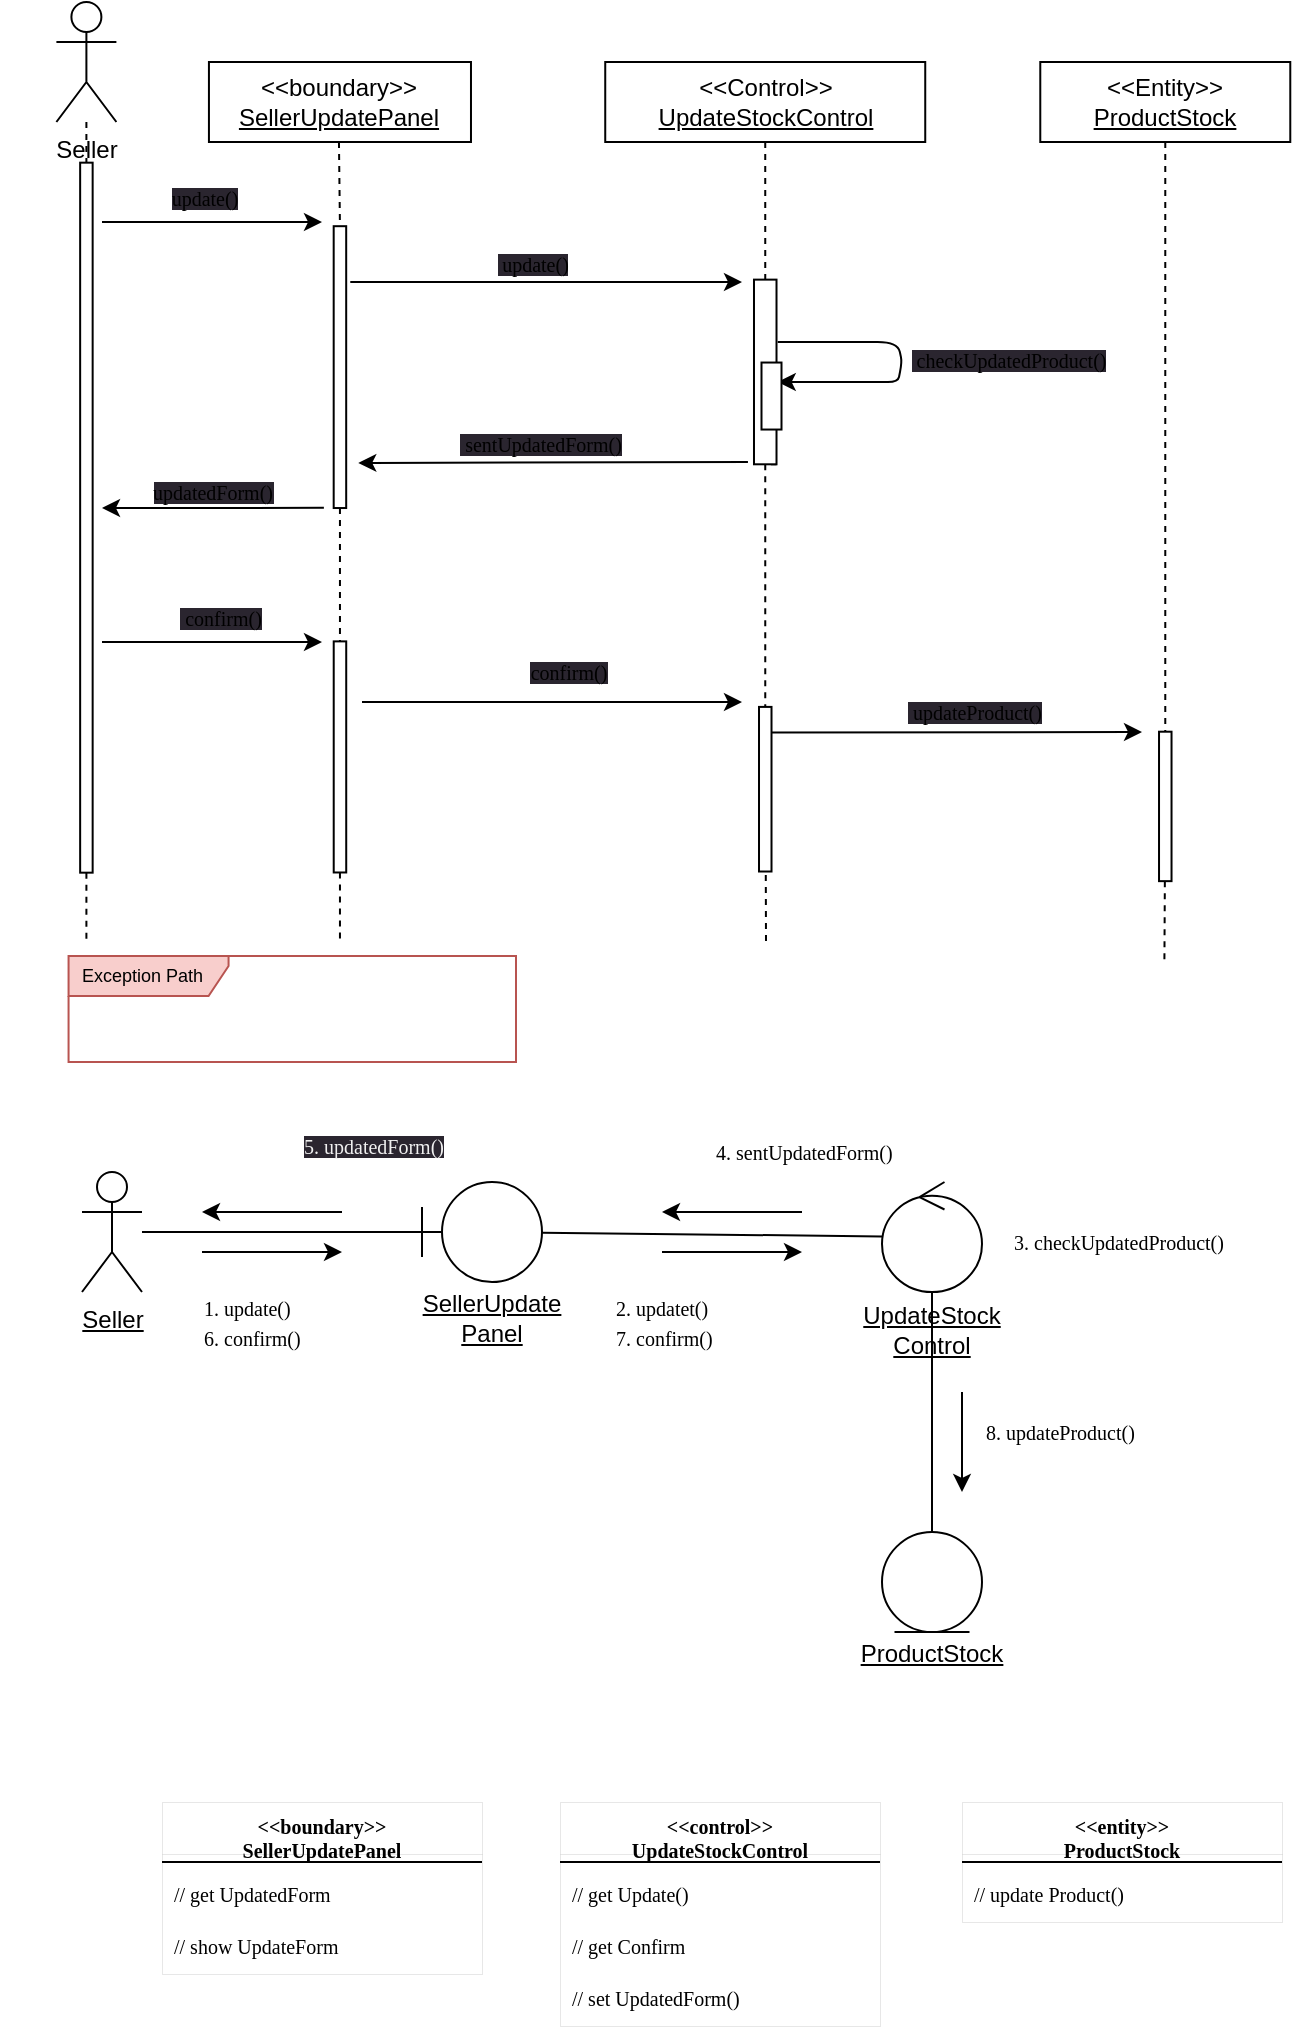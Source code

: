 <mxfile>
    <diagram id="cL9ai_w-RHlp5UJVBhCa" name="Page-1">
        <mxGraphModel dx="1130" dy="899" grid="1" gridSize="10" guides="1" tooltips="1" connect="1" arrows="1" fold="1" page="1" pageScale="1" pageWidth="850" pageHeight="1100" math="0" shadow="0">
            <root>
                <mxCell id="0"/>
                <mxCell id="1" parent="0"/>
                <object label="Seller" Seller="" id="5">
                    <mxCell style="shape=umlActor;verticalLabelPosition=bottom;verticalAlign=top;html=1;outlineConnect=0;" parent="1" vertex="1">
                        <mxGeometry x="67.2" y="20" width="30" height="60" as="geometry"/>
                    </mxCell>
                </object>
                <mxCell id="9" value="&amp;lt;&amp;lt;Control&amp;gt;&amp;gt;&lt;u&gt;&lt;br&gt;UpdateStockControl&lt;/u&gt;" style="rounded=0;whiteSpace=wrap;html=1;" parent="1" vertex="1">
                    <mxGeometry x="341.62" y="50" width="160" height="40" as="geometry"/>
                </mxCell>
                <mxCell id="261" style="edgeStyle=none;html=1;dashed=1;endArrow=none;endFill=0;startArrow=none;" parent="1" source="58" edge="1">
                    <mxGeometry relative="1" as="geometry">
                        <mxPoint x="621.2" y="500" as="targetPoint"/>
                    </mxGeometry>
                </mxCell>
                <mxCell id="10" value="&amp;lt;&amp;lt;Entity&amp;gt;&amp;gt;&lt;br&gt;&lt;u&gt;ProductStock&lt;/u&gt;" style="rounded=0;whiteSpace=wrap;html=1;" parent="1" vertex="1">
                    <mxGeometry x="559.14" y="50" width="125" height="40" as="geometry"/>
                </mxCell>
                <mxCell id="28" value="" style="endArrow=classic;html=1;strokeWidth=1;jumpSize=6;" parent="1" edge="1">
                    <mxGeometry width="50" height="50" relative="1" as="geometry">
                        <mxPoint x="214.14" y="160" as="sourcePoint"/>
                        <mxPoint x="410" y="160" as="targetPoint"/>
                    </mxGeometry>
                </mxCell>
                <mxCell id="35" value="&lt;span style=&quot;font-family: Tahoma; font-size: 10px; text-align: left; background-color: rgb(42, 37, 47);&quot;&gt;&amp;nbsp;update()&lt;/span&gt;" style="edgeLabel;html=1;align=center;verticalAlign=middle;resizable=0;points=[];" parent="28" vertex="1" connectable="0">
                    <mxGeometry x="0.085" y="-3" relative="1" as="geometry">
                        <mxPoint x="-16" y="-12" as="offset"/>
                    </mxGeometry>
                </mxCell>
                <mxCell id="115" style="edgeStyle=none;jumpSize=6;html=1;exitX=0;exitY=0.5;exitDx=0;exitDy=0;dashed=1;strokeWidth=1;endArrow=none;endFill=0;startArrow=none;" parent="1" source="128" edge="1">
                    <mxGeometry relative="1" as="geometry">
                        <mxPoint x="422" y="490" as="targetPoint"/>
                    </mxGeometry>
                </mxCell>
                <mxCell id="52" value="" style="endArrow=classic;html=1;strokeWidth=1;jumpSize=6;" parent="1" edge="1">
                    <mxGeometry width="50" height="50" relative="1" as="geometry">
                        <mxPoint x="220" y="370" as="sourcePoint"/>
                        <mxPoint x="410" y="370" as="targetPoint"/>
                    </mxGeometry>
                </mxCell>
                <mxCell id="53" value="&lt;span style=&quot;font-family: Tahoma; font-size: 10px; text-align: left; background-color: rgb(42, 37, 47);&quot;&gt;confirm()&lt;/span&gt;" style="edgeLabel;html=1;align=center;verticalAlign=middle;resizable=0;points=[];" parent="52" vertex="1" connectable="0">
                    <mxGeometry x="0.085" y="-3" relative="1" as="geometry">
                        <mxPoint y="-18" as="offset"/>
                    </mxGeometry>
                </mxCell>
                <mxCell id="54" value="" style="endArrow=classic;html=1;strokeWidth=1;jumpSize=6;" parent="1" edge="1">
                    <mxGeometry width="50" height="50" relative="1" as="geometry">
                        <mxPoint x="425" y="385.23" as="sourcePoint"/>
                        <mxPoint x="610" y="385" as="targetPoint"/>
                    </mxGeometry>
                </mxCell>
                <mxCell id="55" value="&lt;span style=&quot;font-family: Tahoma; font-size: 10px; text-align: left; background-color: rgb(42, 37, 47);&quot;&gt;&amp;nbsp;updateProduct()&lt;/span&gt;" style="edgeLabel;html=1;align=center;verticalAlign=middle;resizable=0;points=[];" parent="54" vertex="1" connectable="0">
                    <mxGeometry x="0.085" y="-3" relative="1" as="geometry">
                        <mxPoint y="-13" as="offset"/>
                    </mxGeometry>
                </mxCell>
                <mxCell id="257" style="edgeStyle=none;html=1;dashed=1;endArrow=none;endFill=0;startArrow=none;" parent="1" source="126" edge="1">
                    <mxGeometry relative="1" as="geometry">
                        <mxPoint x="208.98" y="490" as="targetPoint"/>
                    </mxGeometry>
                </mxCell>
                <mxCell id="79" value="&amp;lt;&amp;lt;boundary&amp;gt;&amp;gt;&lt;br&gt;&lt;u&gt;SellerUpdatePanel&lt;/u&gt;" style="shape=umlLifeline;perimeter=lifelinePerimeter;whiteSpace=wrap;html=1;container=1;collapsible=0;recursiveResize=0;outlineConnect=0;" parent="1" vertex="1">
                    <mxGeometry x="143.47" y="50" width="131.02" height="40" as="geometry"/>
                </mxCell>
                <mxCell id="98" value="" style="edgeStyle=none;jumpSize=6;html=1;dashed=1;strokeWidth=1;endArrow=none;endFill=0;" parent="1" source="5" target="95" edge="1">
                    <mxGeometry relative="1" as="geometry">
                        <mxPoint x="82.2" y="660" as="targetPoint"/>
                        <mxPoint x="82.2" y="120" as="sourcePoint"/>
                    </mxGeometry>
                </mxCell>
                <mxCell id="279" style="edgeStyle=none;html=1;dashed=1;endArrow=none;endFill=0;" parent="1" source="95" edge="1">
                    <mxGeometry relative="1" as="geometry">
                        <mxPoint x="82.2" y="490" as="targetPoint"/>
                    </mxGeometry>
                </mxCell>
                <mxCell id="95" value="" style="rounded=0;whiteSpace=wrap;html=1;rotation=-90;" parent="1" vertex="1">
                    <mxGeometry x="-95.3" y="274.71" width="355" height="6.25" as="geometry"/>
                </mxCell>
                <mxCell id="99" value="&lt;font color=&quot;#000000&quot; style=&quot;font-size: 9px;&quot;&gt;Exception Path&lt;/font&gt;" style="shape=umlFrame;whiteSpace=wrap;html=1;width=80;height=20;boundedLbl=1;verticalAlign=middle;align=left;spacingLeft=5;strokeWidth=1;fontSize=9;fillColor=#f8cecc;strokeColor=#b85450;" parent="1" vertex="1">
                    <mxGeometry x="73.28" y="497" width="223.72" height="53" as="geometry"/>
                </mxCell>
                <mxCell id="106" value="" style="endArrow=classic;html=1;strokeWidth=1;jumpSize=6;" parent="1" edge="1">
                    <mxGeometry width="50" height="50" relative="1" as="geometry">
                        <mxPoint x="90" y="339.99" as="sourcePoint"/>
                        <mxPoint x="200" y="340" as="targetPoint"/>
                        <Array as="points"/>
                    </mxGeometry>
                </mxCell>
                <mxCell id="107" value="&lt;span style=&quot;font-family: Tahoma; font-size: 10px; text-align: left; background-color: rgb(42, 37, 47);&quot;&gt;&amp;nbsp;confirm()&lt;/span&gt;" style="edgeLabel;html=1;align=center;verticalAlign=middle;resizable=0;points=[];" parent="106" vertex="1" connectable="0">
                    <mxGeometry x="0.085" y="-3" relative="1" as="geometry">
                        <mxPoint x="-1" y="-15" as="offset"/>
                    </mxGeometry>
                </mxCell>
                <mxCell id="119" value="" style="endArrow=classic;html=1;strokeWidth=1;jumpSize=6;" parent="1" edge="1">
                    <mxGeometry width="50" height="50" relative="1" as="geometry">
                        <mxPoint x="90" y="130" as="sourcePoint"/>
                        <mxPoint x="200" y="130" as="targetPoint"/>
                    </mxGeometry>
                </mxCell>
                <mxCell id="120" value="&lt;span style=&quot;font-family: Tahoma; font-size: 10px; text-align: left; background-color: rgb(42, 37, 47);&quot;&gt;update()&lt;/span&gt;" style="edgeLabel;html=1;align=center;verticalAlign=middle;resizable=0;points=[];" parent="119" vertex="1" connectable="0">
                    <mxGeometry x="0.085" y="-3" relative="1" as="geometry">
                        <mxPoint x="-9" y="-15" as="offset"/>
                    </mxGeometry>
                </mxCell>
                <mxCell id="137" style="edgeStyle=none;jumpSize=6;html=1;exitX=0;exitY=1;exitDx=0;exitDy=0;entryX=0;entryY=0.75;entryDx=0;entryDy=0;dashed=1;strokeWidth=1;endArrow=none;endFill=0;" parent="1" source="37" target="37" edge="1">
                    <mxGeometry relative="1" as="geometry"/>
                </mxCell>
                <mxCell id="139" value="" style="endArrow=classic;html=1;strokeWidth=1;jumpSize=6;" parent="1" edge="1">
                    <mxGeometry width="50" height="50" relative="1" as="geometry">
                        <mxPoint x="427.86" y="190" as="sourcePoint"/>
                        <mxPoint x="427.86" y="210" as="targetPoint"/>
                        <Array as="points">
                            <mxPoint x="487.86" y="190"/>
                            <mxPoint x="490" y="200"/>
                            <mxPoint x="488" y="210"/>
                            <mxPoint x="477.86" y="210"/>
                        </Array>
                    </mxGeometry>
                </mxCell>
                <mxCell id="140" value="&lt;span style=&quot;font-family: Tahoma; font-size: 10px; text-align: left; background-color: rgb(42, 37, 47);&quot;&gt;&amp;nbsp;checkUpdatedProduct()&lt;/span&gt;" style="edgeLabel;html=1;align=center;verticalAlign=middle;resizable=0;points=[];" parent="139" vertex="1" connectable="0">
                    <mxGeometry x="0.085" y="-3" relative="1" as="geometry">
                        <mxPoint x="57" y="-7" as="offset"/>
                    </mxGeometry>
                </mxCell>
                <mxCell id="147" value="&lt;span id=&quot;docs-internal-guid-a4dca4d2-7fff-c7ac-7c5a-d3401afc850f&quot;&gt;&lt;span style=&quot;font-family: Arial; background-color: transparent; font-variant-numeric: normal; font-variant-east-asian: normal; vertical-align: baseline;&quot;&gt;&lt;font color=&quot;#ffffff&quot; style=&quot;font-size: 11px;&quot;&gt;&amp;nbsp;หากไม่ยืนยัน จะยกเลิกการแก้ไขข้อมูลสินค้า&lt;/font&gt;&lt;/span&gt;&lt;/span&gt;" style="text;html=1;strokeColor=none;fillColor=none;align=center;verticalAlign=middle;whiteSpace=wrap;rounded=0;fontColor=#000000;" parent="1" vertex="1">
                    <mxGeometry x="39.14" y="520" width="270" height="30" as="geometry"/>
                </mxCell>
                <mxCell id="208" value="" style="edgeStyle=none;html=1;fontFamily=Tahoma;fontSize=10;endArrow=none;endFill=0;" parent="1" source="209" target="210" edge="1">
                    <mxGeometry relative="1" as="geometry"/>
                </mxCell>
                <mxCell id="209" value="&lt;u&gt;&lt;br&gt;&lt;br&gt;&lt;br&gt;&lt;br&gt;&lt;br&gt;&lt;br&gt;UpdateStock&lt;br&gt;Control&lt;/u&gt;" style="ellipse;shape=umlControl;whiteSpace=wrap;html=1;" parent="1" vertex="1">
                    <mxGeometry x="480" y="610" width="50" height="55" as="geometry"/>
                </mxCell>
                <mxCell id="210" value="&lt;br&gt;&lt;br&gt;&lt;br&gt;&lt;br&gt;&lt;br&gt;&lt;u&gt;ProductStock&lt;/u&gt;" style="ellipse;shape=umlEntity;whiteSpace=wrap;html=1;" parent="1" vertex="1">
                    <mxGeometry x="480" y="785" width="50" height="50" as="geometry"/>
                </mxCell>
                <mxCell id="211" style="edgeStyle=none;html=1;fontFamily=Tahoma;fontSize=10;endArrow=none;endFill=0;" parent="1" source="212" target="209" edge="1">
                    <mxGeometry relative="1" as="geometry"/>
                </mxCell>
                <mxCell id="212" value="&lt;u&gt;&lt;br&gt;&lt;br&gt;&lt;br&gt;&lt;br&gt;&lt;br&gt;&lt;br&gt;SellerUpdate&lt;br&gt;Panel&lt;/u&gt;" style="shape=umlBoundary;whiteSpace=wrap;html=1;" parent="1" vertex="1">
                    <mxGeometry x="250" y="610" width="60" height="50" as="geometry"/>
                </mxCell>
                <mxCell id="213" style="edgeStyle=none;html=1;fontFamily=Tahoma;endArrow=none;endFill=0;" parent="1" source="214" target="212" edge="1">
                    <mxGeometry relative="1" as="geometry"/>
                </mxCell>
                <mxCell id="214" value="&lt;u&gt;Seller&lt;/u&gt;" style="shape=umlActor;verticalLabelPosition=bottom;verticalAlign=top;html=1;outlineConnect=0;" parent="1" vertex="1">
                    <mxGeometry x="80.0" y="605" width="30" height="60" as="geometry"/>
                </mxCell>
                <mxCell id="215" value="" style="endArrow=classic;html=1;fontFamily=Tahoma;" parent="1" edge="1">
                    <mxGeometry width="50" height="50" relative="1" as="geometry">
                        <mxPoint x="140" y="645" as="sourcePoint"/>
                        <mxPoint x="210" y="645" as="targetPoint"/>
                    </mxGeometry>
                </mxCell>
                <mxCell id="216" value="&lt;font style=&quot;font-size: 10px;&quot;&gt;1. update()&lt;br&gt;6. confirm()&lt;/font&gt;" style="text;html=1;align=left;verticalAlign=middle;resizable=0;points=[];autosize=1;strokeColor=none;fillColor=none;fontFamily=Tahoma;strokeWidth=0;" parent="1" vertex="1">
                    <mxGeometry x="139" y="660" width="80" height="40" as="geometry"/>
                </mxCell>
                <mxCell id="217" value="&lt;font style=&quot;font-size: 10px;&quot;&gt;&lt;font style=&quot;font-size: 10px;&quot;&gt;2. updatet()&lt;br&gt;&lt;/font&gt;7. confirm()&lt;br&gt;&lt;/font&gt;" style="text;html=1;align=left;verticalAlign=middle;resizable=0;points=[];autosize=1;strokeColor=none;fillColor=none;fontFamily=Tahoma;strokeWidth=0;" parent="1" vertex="1">
                    <mxGeometry x="345" y="660" width="80" height="40" as="geometry"/>
                </mxCell>
                <mxCell id="218" value="" style="endArrow=classic;html=1;fontFamily=Tahoma;" parent="1" edge="1">
                    <mxGeometry width="50" height="50" relative="1" as="geometry">
                        <mxPoint x="210" y="625" as="sourcePoint"/>
                        <mxPoint x="140" y="625" as="targetPoint"/>
                    </mxGeometry>
                </mxCell>
                <mxCell id="219" value="" style="endArrow=classic;html=1;fontFamily=Tahoma;" parent="1" edge="1">
                    <mxGeometry width="50" height="50" relative="1" as="geometry">
                        <mxPoint x="370" y="645" as="sourcePoint"/>
                        <mxPoint x="440" y="645" as="targetPoint"/>
                    </mxGeometry>
                </mxCell>
                <mxCell id="220" value="" style="endArrow=classic;html=1;fontFamily=Tahoma;" parent="1" edge="1">
                    <mxGeometry width="50" height="50" relative="1" as="geometry">
                        <mxPoint x="440" y="625" as="sourcePoint"/>
                        <mxPoint x="370" y="625" as="targetPoint"/>
                    </mxGeometry>
                </mxCell>
                <mxCell id="221" value="&lt;font style=&quot;&quot;&gt;&lt;span style=&quot;font-size: 10px;&quot;&gt;4. sentUpdatedForm()&lt;/span&gt;&lt;br&gt;&lt;/font&gt;" style="text;html=1;align=left;verticalAlign=middle;resizable=0;points=[];autosize=1;strokeColor=none;fillColor=none;fontFamily=Tahoma;strokeWidth=0;" parent="1" vertex="1">
                    <mxGeometry x="395" y="580" width="120" height="30" as="geometry"/>
                </mxCell>
                <mxCell id="222" value="&lt;span style=&quot;color: rgb(240, 240, 240); font-family: Tahoma; font-size: 10px; font-style: normal; font-variant-ligatures: normal; font-variant-caps: normal; font-weight: 400; letter-spacing: normal; orphans: 2; text-align: left; text-indent: 0px; text-transform: none; widows: 2; word-spacing: 0px; -webkit-text-stroke-width: 0px; background-color: rgb(42, 37, 47); text-decoration-thickness: initial; text-decoration-style: initial; text-decoration-color: initial; float: none; display: inline !important;&quot;&gt;5. updatedForm()&lt;br&gt;&lt;/span&gt;" style="text;whiteSpace=wrap;html=1;fontSize=10;fontFamily=Tahoma;" parent="1" vertex="1">
                    <mxGeometry x="189" y="580" width="130" height="25" as="geometry"/>
                </mxCell>
                <mxCell id="227" value="" style="endArrow=classic;html=1;fontFamily=Tahoma;" parent="1" edge="1">
                    <mxGeometry width="50" height="50" relative="1" as="geometry">
                        <mxPoint x="520" y="715" as="sourcePoint"/>
                        <mxPoint x="520" y="765" as="targetPoint"/>
                    </mxGeometry>
                </mxCell>
                <mxCell id="228" value="&lt;font style=&quot;font-size: 10px;&quot;&gt;8. updateProduct()&lt;br&gt;&lt;/font&gt;" style="text;html=1;align=left;verticalAlign=middle;resizable=0;points=[];autosize=1;strokeColor=none;fillColor=none;fontFamily=Tahoma;strokeWidth=0;" parent="1" vertex="1">
                    <mxGeometry x="530" y="720" width="110" height="30" as="geometry"/>
                </mxCell>
                <mxCell id="229" value="&lt;&lt;boundary&gt;&gt;&#10;SellerUpdatePanel" style="swimlane;fontStyle=1;align=center;verticalAlign=top;childLayout=stackLayout;horizontal=1;startSize=26;horizontalStack=0;resizeParent=1;resizeParentMax=0;resizeLast=0;collapsible=1;marginBottom=0;strokeWidth=0;fontFamily=Tahoma;fontSize=10;" parent="1" vertex="1">
                    <mxGeometry x="120.0" y="920" width="160" height="86" as="geometry"/>
                </mxCell>
                <mxCell id="230" value="" style="line;strokeWidth=1;fillColor=none;align=left;verticalAlign=middle;spacingTop=-1;spacingLeft=3;spacingRight=3;rotatable=0;labelPosition=right;points=[];portConstraint=eastwest;strokeColor=inherit;fontFamily=Tahoma;fontSize=10;" parent="229" vertex="1">
                    <mxGeometry y="26" width="160" height="8" as="geometry"/>
                </mxCell>
                <mxCell id="231" value="// get UpdatedForm" style="text;strokeColor=none;fillColor=none;align=left;verticalAlign=top;spacingLeft=4;spacingRight=4;overflow=hidden;rotatable=0;points=[[0,0.5],[1,0.5]];portConstraint=eastwest;strokeWidth=0;fontFamily=Tahoma;fontSize=10;" parent="229" vertex="1">
                    <mxGeometry y="34" width="160" height="26" as="geometry"/>
                </mxCell>
                <mxCell id="232" value="// show UpdateForm" style="text;strokeColor=none;fillColor=none;align=left;verticalAlign=top;spacingLeft=4;spacingRight=4;overflow=hidden;rotatable=0;points=[[0,0.5],[1,0.5]];portConstraint=eastwest;strokeWidth=0;fontFamily=Tahoma;fontSize=10;" parent="229" vertex="1">
                    <mxGeometry y="60" width="160" height="26" as="geometry"/>
                </mxCell>
                <mxCell id="233" value="&lt;&lt;control&gt;&gt;&#10;UpdateStockControl" style="swimlane;fontStyle=1;align=center;verticalAlign=top;childLayout=stackLayout;horizontal=1;startSize=26;horizontalStack=0;resizeParent=1;resizeParentMax=0;resizeLast=0;collapsible=1;marginBottom=0;strokeWidth=0;fontFamily=Tahoma;fontSize=10;" parent="1" vertex="1">
                    <mxGeometry x="319" y="920" width="160" height="112" as="geometry">
                        <mxRectangle x="-551" y="440" width="140" height="40" as="alternateBounds"/>
                    </mxGeometry>
                </mxCell>
                <mxCell id="234" value="" style="line;strokeWidth=1;fillColor=none;align=left;verticalAlign=middle;spacingTop=-1;spacingLeft=3;spacingRight=3;rotatable=0;labelPosition=right;points=[];portConstraint=eastwest;strokeColor=inherit;fontFamily=Tahoma;fontSize=10;" parent="233" vertex="1">
                    <mxGeometry y="26" width="160" height="8" as="geometry"/>
                </mxCell>
                <mxCell id="235" value="// get Update()" style="text;strokeColor=none;fillColor=none;align=left;verticalAlign=top;spacingLeft=4;spacingRight=4;overflow=hidden;rotatable=0;points=[[0,0.5],[1,0.5]];portConstraint=eastwest;strokeWidth=0;fontFamily=Tahoma;fontSize=10;" parent="233" vertex="1">
                    <mxGeometry y="34" width="160" height="26" as="geometry"/>
                </mxCell>
                <mxCell id="236" value="// get Confirm" style="text;strokeColor=none;fillColor=none;align=left;verticalAlign=top;spacingLeft=4;spacingRight=4;overflow=hidden;rotatable=0;points=[[0,0.5],[1,0.5]];portConstraint=eastwest;strokeWidth=0;fontFamily=Tahoma;fontSize=10;" parent="233" vertex="1">
                    <mxGeometry y="60" width="160" height="26" as="geometry"/>
                </mxCell>
                <mxCell id="237" value="// set UpdatedForm()" style="text;strokeColor=none;fillColor=none;align=left;verticalAlign=top;spacingLeft=4;spacingRight=4;overflow=hidden;rotatable=0;points=[[0,0.5],[1,0.5]];portConstraint=eastwest;strokeWidth=0;fontFamily=Tahoma;fontSize=10;" parent="233" vertex="1">
                    <mxGeometry y="86" width="160" height="26" as="geometry"/>
                </mxCell>
                <mxCell id="238" value="&lt;&lt;entity&gt;&gt;&#10;ProductStock" style="swimlane;fontStyle=1;align=center;verticalAlign=top;childLayout=stackLayout;horizontal=1;startSize=26;horizontalStack=0;resizeParent=1;resizeParentMax=0;resizeLast=0;collapsible=1;marginBottom=0;strokeWidth=0;fontFamily=Tahoma;fontSize=10;" parent="1" vertex="1">
                    <mxGeometry x="520" y="920" width="160" height="60" as="geometry">
                        <mxRectangle x="-551" y="440" width="140" height="40" as="alternateBounds"/>
                    </mxGeometry>
                </mxCell>
                <mxCell id="239" value="" style="line;strokeWidth=1;fillColor=none;align=left;verticalAlign=middle;spacingTop=-1;spacingLeft=3;spacingRight=3;rotatable=0;labelPosition=right;points=[];portConstraint=eastwest;strokeColor=inherit;fontFamily=Tahoma;fontSize=10;" parent="238" vertex="1">
                    <mxGeometry y="26" width="160" height="8" as="geometry"/>
                </mxCell>
                <mxCell id="240" value="// update Product()" style="text;strokeColor=none;fillColor=none;align=left;verticalAlign=top;spacingLeft=4;spacingRight=4;overflow=hidden;rotatable=0;points=[[0,0.5],[1,0.5]];portConstraint=eastwest;strokeWidth=0;fontFamily=Tahoma;fontSize=10;" parent="238" vertex="1">
                    <mxGeometry y="34" width="160" height="26" as="geometry"/>
                </mxCell>
                <mxCell id="241" value="&lt;font style=&quot;&quot;&gt;&lt;span style=&quot;font-size: 10px;&quot;&gt;3. checkUpdatedProduct()&lt;/span&gt;&lt;br&gt;&lt;/font&gt;" style="text;html=1;align=left;verticalAlign=middle;resizable=0;points=[];autosize=1;strokeColor=none;fillColor=none;fontFamily=Tahoma;strokeWidth=0;" parent="1" vertex="1">
                    <mxGeometry x="544.14" y="625" width="140" height="30" as="geometry"/>
                </mxCell>
                <mxCell id="255" value="" style="edgeStyle=none;html=1;dashed=1;endArrow=none;endFill=0;startArrow=none;" parent="1" source="37" target="128" edge="1">
                    <mxGeometry relative="1" as="geometry">
                        <mxPoint x="422" y="520" as="targetPoint"/>
                        <mxPoint x="421.637" y="90" as="sourcePoint"/>
                    </mxGeometry>
                </mxCell>
                <mxCell id="128" value="" style="rounded=0;whiteSpace=wrap;html=1;rotation=-90;direction=west;" parent="1" vertex="1">
                    <mxGeometry x="380.48" y="410.48" width="82.3" height="6.25" as="geometry"/>
                </mxCell>
                <mxCell id="256" value="" style="edgeStyle=none;html=1;dashed=1;endArrow=none;endFill=0;" parent="1" source="9" target="37" edge="1">
                    <mxGeometry relative="1" as="geometry">
                        <mxPoint x="421.624" y="331.28" as="targetPoint"/>
                        <mxPoint x="421.62" y="90" as="sourcePoint"/>
                    </mxGeometry>
                </mxCell>
                <mxCell id="37" value="" style="rounded=0;whiteSpace=wrap;html=1;rotation=-90;" parent="1" vertex="1">
                    <mxGeometry x="375.46" y="199.35" width="92.33" height="11.26" as="geometry"/>
                </mxCell>
                <mxCell id="258" value="" style="edgeStyle=none;html=1;dashed=1;endArrow=none;endFill=0;" parent="1" source="79" target="90" edge="1">
                    <mxGeometry relative="1" as="geometry">
                        <mxPoint x="208.98" y="490" as="targetPoint"/>
                        <mxPoint x="208.909" y="90" as="sourcePoint"/>
                    </mxGeometry>
                </mxCell>
                <mxCell id="90" value="" style="rounded=0;whiteSpace=wrap;html=1;rotation=-90;" parent="1" vertex="1">
                    <mxGeometry x="138.51" y="199.43" width="140.92" height="6.25" as="geometry"/>
                </mxCell>
                <mxCell id="259" value="" style="edgeStyle=none;html=1;dashed=1;endArrow=none;endFill=0;startArrow=none;" parent="1" source="90" target="126" edge="1">
                    <mxGeometry relative="1" as="geometry">
                        <mxPoint x="208.98" y="490" as="targetPoint"/>
                        <mxPoint x="208.224" y="312.28" as="sourcePoint"/>
                    </mxGeometry>
                </mxCell>
                <mxCell id="126" value="" style="rounded=0;whiteSpace=wrap;html=1;rotation=-90;" parent="1" vertex="1">
                    <mxGeometry x="151.21" y="394.34" width="115.55" height="6.25" as="geometry"/>
                </mxCell>
                <mxCell id="262" value="" style="edgeStyle=none;html=1;dashed=1;endArrow=none;endFill=0;" parent="1" source="10" target="58" edge="1">
                    <mxGeometry relative="1" as="geometry">
                        <mxPoint x="621.64" y="510" as="targetPoint"/>
                        <mxPoint x="621.64" y="90" as="sourcePoint"/>
                    </mxGeometry>
                </mxCell>
                <mxCell id="58" value="" style="rounded=0;whiteSpace=wrap;html=1;rotation=-90;" parent="1" vertex="1">
                    <mxGeometry x="584.28" y="419.09" width="74.72" height="6.25" as="geometry"/>
                </mxCell>
                <mxCell id="264" value="" style="rounded=0;whiteSpace=wrap;html=1;rotation=-90;" parent="1" vertex="1">
                    <mxGeometry x="408" y="212.02" width="33.5" height="10" as="geometry"/>
                </mxCell>
                <mxCell id="267" value="" style="endArrow=classic;html=1;jumpSize=6;exitX=0.901;exitY=0.066;exitDx=0;exitDy=0;exitPerimeter=0;" parent="1" edge="1">
                    <mxGeometry width="50" height="50" relative="1" as="geometry">
                        <mxPoint x="412.973" y="250.005" as="sourcePoint"/>
                        <mxPoint x="218.14" y="250.46" as="targetPoint"/>
                    </mxGeometry>
                </mxCell>
                <mxCell id="268" value="&lt;span style=&quot;font-family: Tahoma; font-size: 10px; text-align: left; background-color: rgb(42, 37, 47);&quot;&gt;&amp;nbsp;sentUpdatedForm()&lt;/span&gt;" style="edgeLabel;html=1;align=center;verticalAlign=middle;resizable=0;points=[];" parent="267" vertex="1" connectable="0">
                    <mxGeometry x="0.123" relative="1" as="geometry">
                        <mxPoint x="5" y="-10" as="offset"/>
                    </mxGeometry>
                </mxCell>
                <mxCell id="269" value="" style="endArrow=classic;html=1;jumpSize=6;exitX=0.901;exitY=0.066;exitDx=0;exitDy=0;exitPerimeter=0;" parent="1" edge="1">
                    <mxGeometry width="50" height="50" relative="1" as="geometry">
                        <mxPoint x="200.943" y="272.935" as="sourcePoint"/>
                        <mxPoint x="90" y="273" as="targetPoint"/>
                    </mxGeometry>
                </mxCell>
                <mxCell id="270" value="&lt;span style=&quot;color: rgba(0, 0, 0, 0); font-family: monospace; font-size: 0px; text-align: start; background-color: rgb(42, 37, 47);&quot;&gt;%3CmxGraphModel%3E%3Croot%3E%3CmxCell%20id%3D%220%22%2F%3E%3CmxCell%20id%3D%221%22%20parent%3D%220%22%2F%3E%3CmxCell%20id%3D%222%22%20value%3D%22%26lt%3Bspan%20style%3D%26quot%3Bcolor%3A%20rgb(240%2C%20240%2C%20240)%3B%20font-family%3A%20Tahoma%3B%20font-size%3A%2010px%3B%20font-style%3A%20normal%3B%20font-variant-ligatures%3A%20normal%3B%20font-variant-caps%3A%20normal%3B%20font-weight%3A%20400%3B%20letter-spacing%3A%20normal%3B%20orphans%3A%202%3B%20text-align%3A%20left%3B%20text-indent%3A%200px%3B%20text-transform%3A%20none%3B%20widows%3A%202%3B%20word-spacing%3A%200px%3B%20-webkit-text-stroke-width%3A%200px%3B%20background-color%3A%20rgb(42%2C%2037%2C%2047)%3B%20text-decoration-thickness%3A%20initial%3B%20text-decoration-style%3A%20initial%3B%20text-decoration-color%3A%20initial%3B%20float%3A%20none%3B%20display%3A%20inline%20!important%3B%26quot%3B%26gt%3B5.%20UpdatedForm()%26lt%3Bbr%26gt%3B%26lt%3B%2Fspan%26gt%3B%22%20style%3D%22text%3BwhiteSpace%3Dwrap%3Bhtml%3D1%3BfontSize%3D10%3BfontFamily%3DTahoma%3B%22%20vertex%3D%221%22%20parent%3D%221%22%3E%3CmxGeometry%20x%3D%22218.14%22%20y%3D%22590%22%20width%3D%22130%22%20height%3D%2225%22%20as%3D%22geometry%22%2F%3E%3C%2FmxCell%3E%3C%2Froot%3E%3C%2FmxGraphModel%3E&lt;/span&gt;" style="edgeLabel;html=1;align=center;verticalAlign=middle;resizable=0;points=[];" parent="269" vertex="1" connectable="0">
                    <mxGeometry x="0.123" relative="1" as="geometry">
                        <mxPoint x="5" y="-10" as="offset"/>
                    </mxGeometry>
                </mxCell>
                <mxCell id="274" value="&lt;span style=&quot;font-family: Tahoma; font-size: 10px; text-align: left; background-color: rgb(42, 37, 47);&quot;&gt;updatedForm()&lt;/span&gt;" style="edgeLabel;html=1;align=center;verticalAlign=middle;resizable=0;points=[];" parent="269" vertex="1" connectable="0">
                    <mxGeometry x="-0.072" y="-1" relative="1" as="geometry">
                        <mxPoint x="-5" y="-7" as="offset"/>
                    </mxGeometry>
                </mxCell>
            </root>
        </mxGraphModel>
    </diagram>
</mxfile>